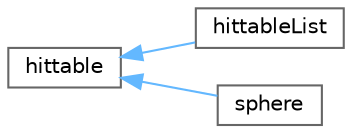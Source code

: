 digraph "Graphical Class Hierarchy"
{
 // LATEX_PDF_SIZE
  bgcolor="transparent";
  edge [fontname=Helvetica,fontsize=10,labelfontname=Helvetica,labelfontsize=10];
  node [fontname=Helvetica,fontsize=10,shape=box,height=0.2,width=0.4];
  rankdir="LR";
  Node0 [id="Node000000",label="hittable",height=0.2,width=0.4,color="grey40", fillcolor="white", style="filled",URL="$classhittable.html",tooltip=" "];
  Node0 -> Node1 [id="edge1_Node000000_Node000001",dir="back",color="steelblue1",style="solid",tooltip=" "];
  Node1 [id="Node000001",label="hittableList",height=0.2,width=0.4,color="grey40", fillcolor="white", style="filled",URL="$classhittable_list.html",tooltip=" "];
  Node0 -> Node2 [id="edge2_Node000000_Node000002",dir="back",color="steelblue1",style="solid",tooltip=" "];
  Node2 [id="Node000002",label="sphere",height=0.2,width=0.4,color="grey40", fillcolor="white", style="filled",URL="$classsphere.html",tooltip=" "];
}
